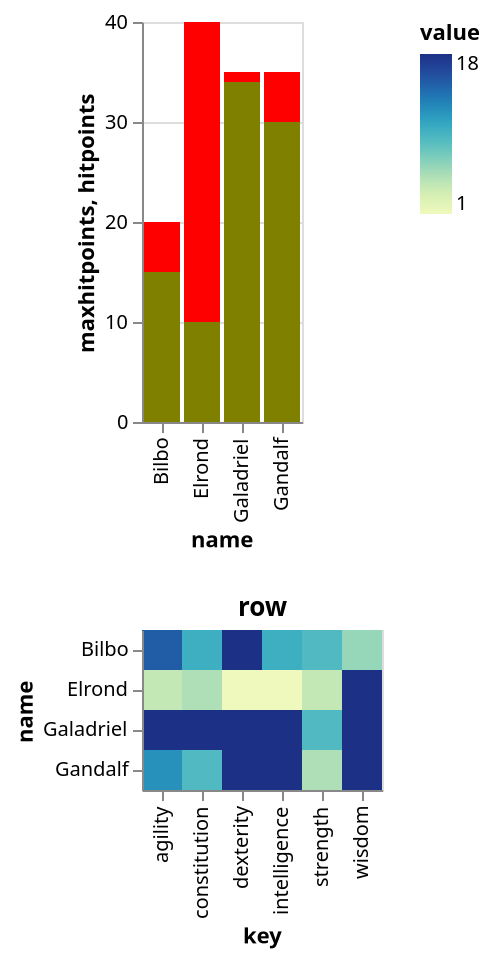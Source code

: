 {
  "$schema": "https://vega.github.io/schema/vega-lite/v5.json",
  "data": {
    "name": "characters",
    "values": [
      {
        "name": "Bilbo",
        "constitution": 10,
        "agility": 15,
        "dexterity": 18,
        "wisdom": 6,
        "intelligence": 10,
        "strength": 9,
        "maxhitpoints": 20,
        "hitpoints": 15
      },
      {
        "name": "Gandalf",
        "constitution": 9,
        "agility": 12,
        "dexterity": 18,
        "wisdom": 18,
        "intelligence": 18,
        "strength": 5,
        "maxhitpoints": 35,
        "hitpoints": 30
      },
      {
        "name": "Galadriel",
        "constitution": 18,
        "agility": 18,
        "dexterity": 18,
        "wisdom": 18,
        "intelligence": 18,
        "strength": 9,
        "maxhitpoints": 35,
        "hitpoints": 34
      },
      {
        "name": "Elrond",
        "constitution": 5,
        "agility": 4,
        "dexterity": 1,
        "wisdom": 18,
        "intelligence": 1,
        "strength": 4,
        "maxhitpoints": 40,
        "hitpoints": 10
      }
    ]
  },
  "vconcat": [
    {
      "layer": [
        {
          "mark": "bar",
          "encoding": {
            "x": {
              "field": "name",
              "type": "nominal"
            },
            "y": {
              "field": "maxhitpoints",
              "type": "quantitative"
            },
            "color": {
              "value": "#FF0000"
            },
            "opacity": {
              "value": 1.0
            }
          }
        },
        {
          "mark": "bar",
          "encoding": {
            "x": {
              "field": "name",
              "type": "nominal"
            },
            "y": {
              "field": "hitpoints",
              "type": "quantitative"
            },
            "color": {
              "value": "#00FF00"
            },
            "opacity": {
              "value": 0.5
            }
          }
        }
      ]
    },
    {
      "transform": [
        {
          "fold": [
            "strength",
            "agility",
            "intelligence",
            "constitution",
            "wisdom",
            "dexterity"
          ]
        }
      ],
      "title": "row",
      "mark": "rect",
      "encoding": {
        "x": {
          "field": "key",
          "type": "nominal"
        },
        "y": {
          "field": "name",
          "type": "nominal"
        },
        "color": {
          "field": "value",
          "type": "quantitative"
        }
      }
    }
  ]
}